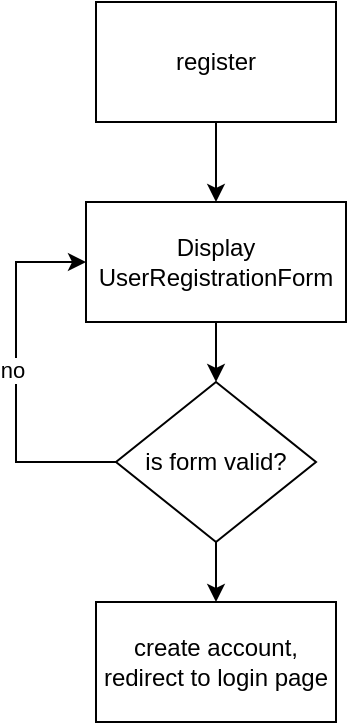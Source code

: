 <mxfile version="24.8.3">
  <diagram name="Page-1" id="UV95-Z9hOKZxvBKv6ZkK">
    <mxGraphModel dx="681" dy="379" grid="1" gridSize="10" guides="1" tooltips="1" connect="1" arrows="1" fold="1" page="0" pageScale="1" pageWidth="827" pageHeight="1169" math="0" shadow="0">
      <root>
        <mxCell id="0" />
        <mxCell id="1" parent="0" />
        <mxCell id="0NO6OrLXgTlxafmzhbCR-1" value="register" style="rounded=0;whiteSpace=wrap;html=1;" vertex="1" parent="1">
          <mxGeometry x="320" y="80" width="120" height="60" as="geometry" />
        </mxCell>
        <mxCell id="0NO6OrLXgTlxafmzhbCR-5" style="edgeStyle=orthogonalEdgeStyle;rounded=0;orthogonalLoop=1;jettySize=auto;html=1;exitX=0.5;exitY=1;exitDx=0;exitDy=0;" edge="1" parent="1" source="0NO6OrLXgTlxafmzhbCR-1" target="0NO6OrLXgTlxafmzhbCR-4">
          <mxGeometry relative="1" as="geometry">
            <mxPoint x="380" y="270" as="sourcePoint" />
          </mxGeometry>
        </mxCell>
        <mxCell id="0NO6OrLXgTlxafmzhbCR-7" style="edgeStyle=orthogonalEdgeStyle;rounded=0;orthogonalLoop=1;jettySize=auto;html=1;exitX=0.5;exitY=1;exitDx=0;exitDy=0;entryX=0.5;entryY=0;entryDx=0;entryDy=0;" edge="1" parent="1" source="0NO6OrLXgTlxafmzhbCR-4" target="0NO6OrLXgTlxafmzhbCR-6">
          <mxGeometry relative="1" as="geometry" />
        </mxCell>
        <mxCell id="0NO6OrLXgTlxafmzhbCR-4" value="Display UserRegistrationForm" style="rounded=0;whiteSpace=wrap;html=1;" vertex="1" parent="1">
          <mxGeometry x="315" y="180" width="130" height="60" as="geometry" />
        </mxCell>
        <mxCell id="0NO6OrLXgTlxafmzhbCR-8" style="edgeStyle=orthogonalEdgeStyle;rounded=0;orthogonalLoop=1;jettySize=auto;html=1;exitX=0;exitY=0.5;exitDx=0;exitDy=0;entryX=0;entryY=0.5;entryDx=0;entryDy=0;" edge="1" parent="1" source="0NO6OrLXgTlxafmzhbCR-6" target="0NO6OrLXgTlxafmzhbCR-4">
          <mxGeometry relative="1" as="geometry">
            <Array as="points">
              <mxPoint x="280" y="310" />
              <mxPoint x="280" y="210" />
            </Array>
          </mxGeometry>
        </mxCell>
        <mxCell id="0NO6OrLXgTlxafmzhbCR-9" value="no" style="edgeLabel;html=1;align=center;verticalAlign=middle;resizable=0;points=[];" vertex="1" connectable="0" parent="0NO6OrLXgTlxafmzhbCR-8">
          <mxGeometry x="0.043" y="2" relative="1" as="geometry">
            <mxPoint as="offset" />
          </mxGeometry>
        </mxCell>
        <mxCell id="0NO6OrLXgTlxafmzhbCR-11" style="edgeStyle=orthogonalEdgeStyle;rounded=0;orthogonalLoop=1;jettySize=auto;html=1;exitX=0.5;exitY=1;exitDx=0;exitDy=0;entryX=0.5;entryY=0;entryDx=0;entryDy=0;" edge="1" parent="1" source="0NO6OrLXgTlxafmzhbCR-6" target="0NO6OrLXgTlxafmzhbCR-10">
          <mxGeometry relative="1" as="geometry" />
        </mxCell>
        <mxCell id="0NO6OrLXgTlxafmzhbCR-6" value="is form valid?" style="rhombus;whiteSpace=wrap;html=1;" vertex="1" parent="1">
          <mxGeometry x="330" y="270" width="100" height="80" as="geometry" />
        </mxCell>
        <mxCell id="0NO6OrLXgTlxafmzhbCR-10" value="create account, redirect to login page" style="rounded=0;whiteSpace=wrap;html=1;" vertex="1" parent="1">
          <mxGeometry x="320" y="380" width="120" height="60" as="geometry" />
        </mxCell>
      </root>
    </mxGraphModel>
  </diagram>
</mxfile>
